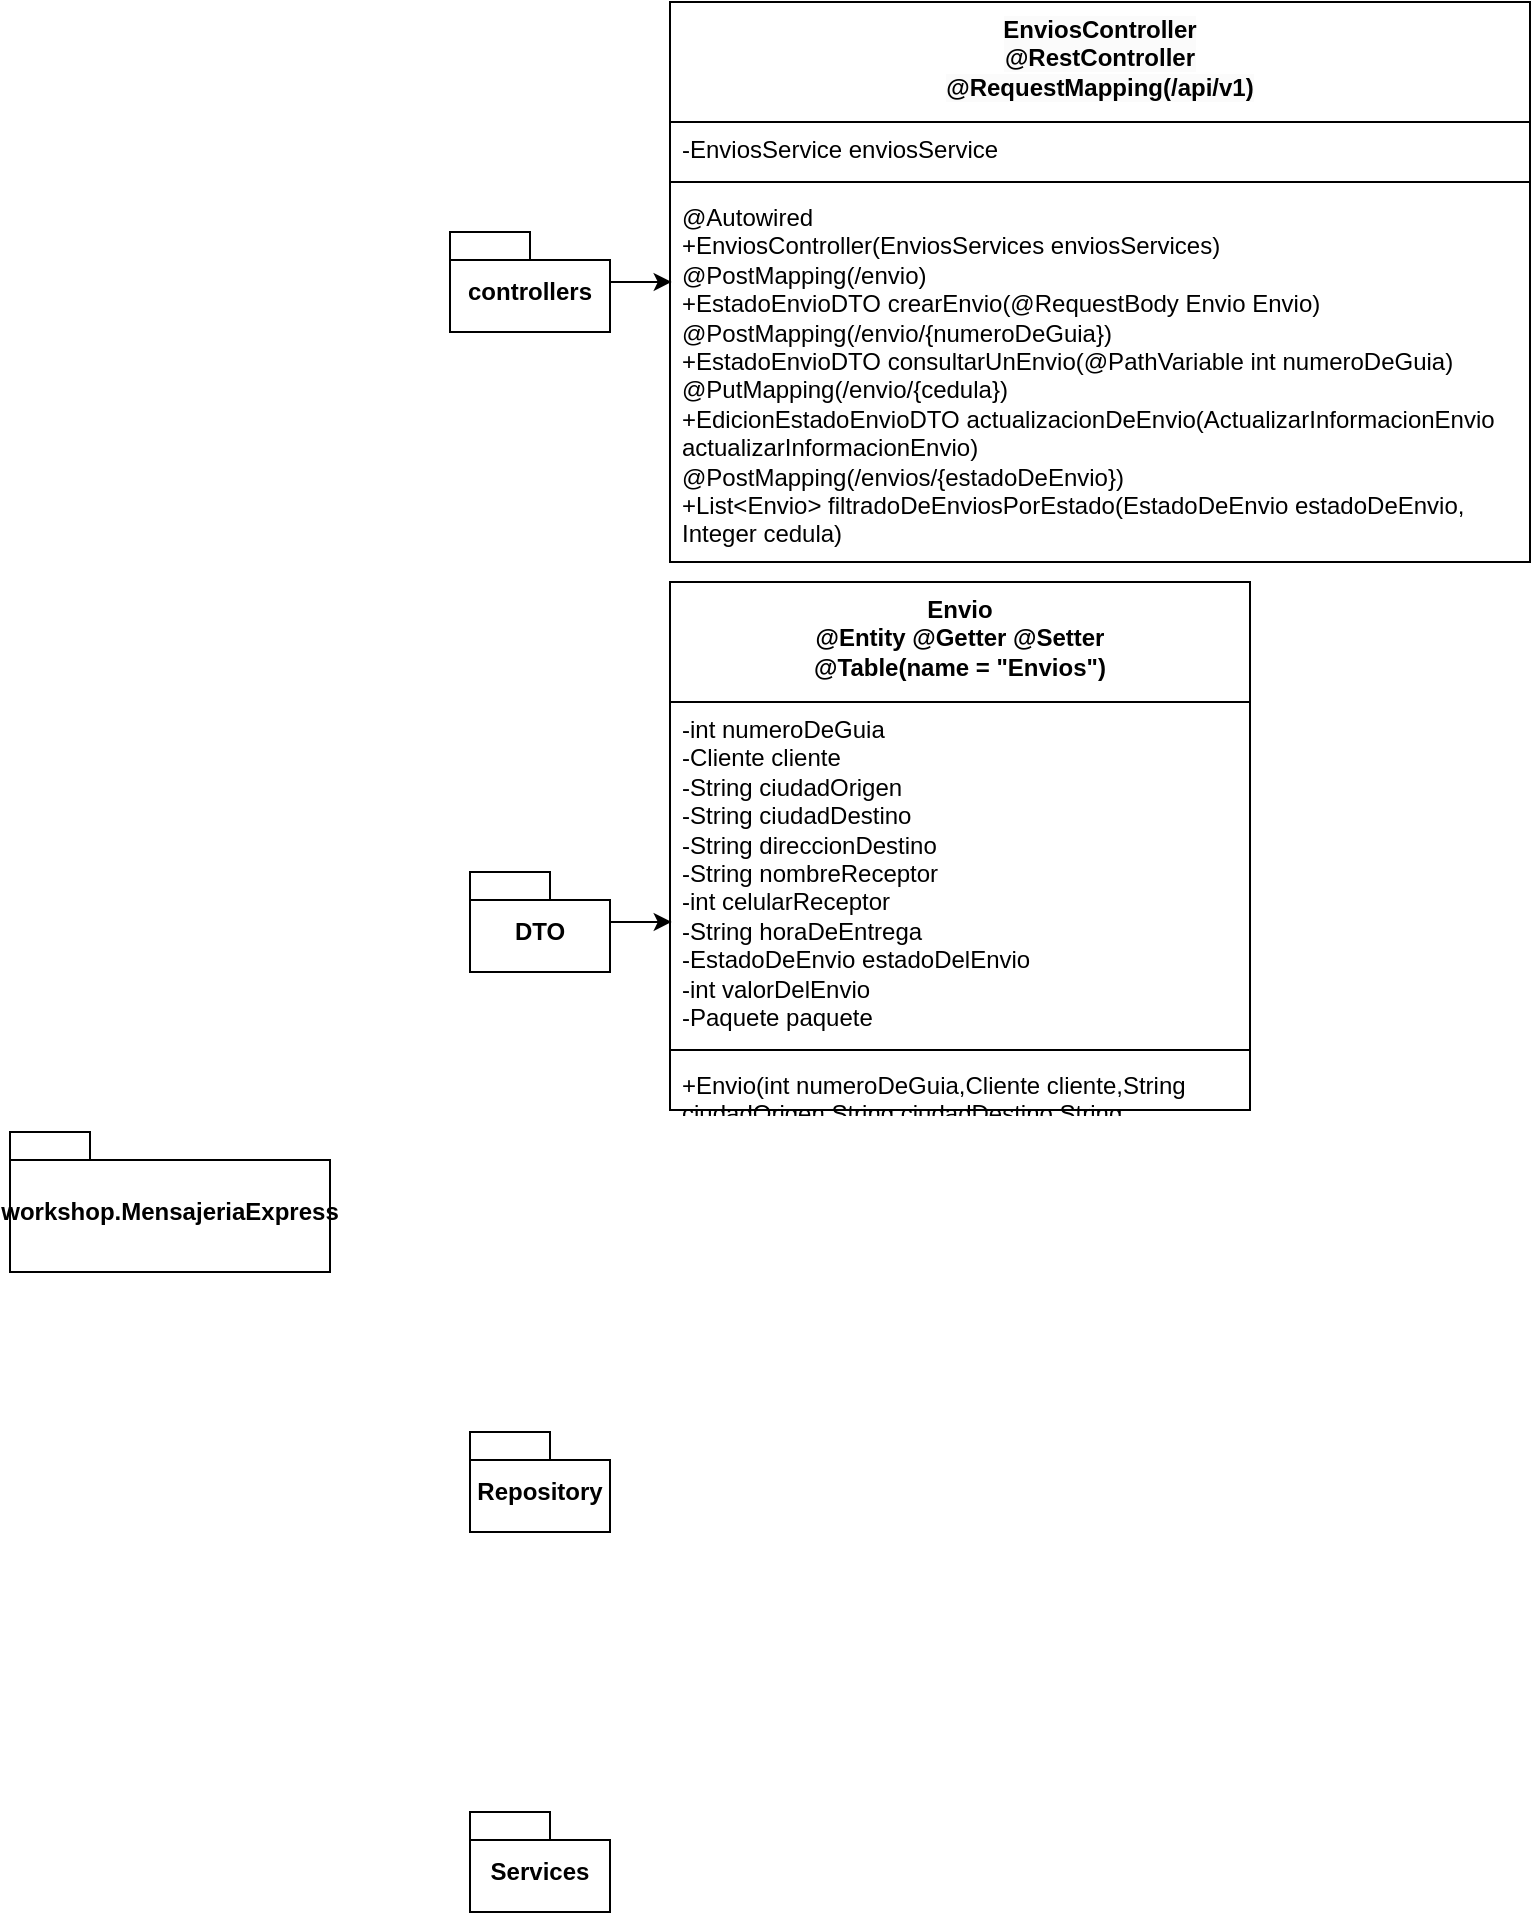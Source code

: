 <mxfile version="21.2.9" type="github">
  <diagram name="Página-1" id="pgV8BqA2NS5M2HsJzy0s">
    <mxGraphModel dx="2632" dy="2460" grid="1" gridSize="10" guides="1" tooltips="1" connect="1" arrows="1" fold="1" page="1" pageScale="1" pageWidth="827" pageHeight="1169" math="0" shadow="0">
      <root>
        <mxCell id="0" />
        <mxCell id="1" parent="0" />
        <mxCell id="asgHCUKytAaO8PrQ0lD8-1" value="workshop.MensajeriaExpress" style="shape=folder;fontStyle=1;spacingTop=10;tabWidth=40;tabHeight=14;tabPosition=left;html=1;whiteSpace=wrap;" parent="1" vertex="1">
          <mxGeometry x="-60" y="480" width="160" height="70" as="geometry" />
        </mxCell>
        <mxCell id="asgHCUKytAaO8PrQ0lD8-10" style="edgeStyle=orthogonalEdgeStyle;rounded=0;orthogonalLoop=1;jettySize=auto;html=1;entryX=0.002;entryY=0.247;entryDx=0;entryDy=0;entryPerimeter=0;" parent="1" source="asgHCUKytAaO8PrQ0lD8-2" target="asgHCUKytAaO8PrQ0lD8-9" edge="1">
          <mxGeometry relative="1" as="geometry">
            <mxPoint x="290" y="90" as="targetPoint" />
          </mxGeometry>
        </mxCell>
        <mxCell id="asgHCUKytAaO8PrQ0lD8-2" value="controllers" style="shape=folder;fontStyle=1;spacingTop=10;tabWidth=40;tabHeight=14;tabPosition=left;html=1;whiteSpace=wrap;" parent="1" vertex="1">
          <mxGeometry x="160" y="30" width="80" height="50" as="geometry" />
        </mxCell>
        <mxCell id="asgHCUKytAaO8PrQ0lD8-15" style="edgeStyle=orthogonalEdgeStyle;rounded=0;orthogonalLoop=1;jettySize=auto;html=1;entryX=0.003;entryY=0.647;entryDx=0;entryDy=0;entryPerimeter=0;" parent="1" source="asgHCUKytAaO8PrQ0lD8-3" target="asgHCUKytAaO8PrQ0lD8-12" edge="1">
          <mxGeometry relative="1" as="geometry" />
        </mxCell>
        <mxCell id="asgHCUKytAaO8PrQ0lD8-3" value="DTO" style="shape=folder;fontStyle=1;spacingTop=10;tabWidth=40;tabHeight=14;tabPosition=left;html=1;whiteSpace=wrap;" parent="1" vertex="1">
          <mxGeometry x="170" y="350" width="70" height="50" as="geometry" />
        </mxCell>
        <mxCell id="asgHCUKytAaO8PrQ0lD8-4" value="Repository" style="shape=folder;fontStyle=1;spacingTop=10;tabWidth=40;tabHeight=14;tabPosition=left;html=1;whiteSpace=wrap;" parent="1" vertex="1">
          <mxGeometry x="170" y="630" width="70" height="50" as="geometry" />
        </mxCell>
        <mxCell id="asgHCUKytAaO8PrQ0lD8-5" value="Services" style="shape=folder;fontStyle=1;spacingTop=10;tabWidth=40;tabHeight=14;tabPosition=left;html=1;whiteSpace=wrap;" parent="1" vertex="1">
          <mxGeometry x="170" y="820" width="70" height="50" as="geometry" />
        </mxCell>
        <mxCell id="asgHCUKytAaO8PrQ0lD8-6" value="&lt;span style=&quot;color: rgb(0, 0, 0); font-family: Helvetica; font-size: 12px; font-style: normal; font-variant-ligatures: normal; font-variant-caps: normal; font-weight: 700; letter-spacing: normal; orphans: 2; text-align: center; text-indent: 0px; text-transform: none; widows: 2; word-spacing: 0px; -webkit-text-stroke-width: 0px; background-color: rgb(251, 251, 251); text-decoration-thickness: initial; text-decoration-style: initial; text-decoration-color: initial; float: none; display: inline !important;&quot;&gt;EnviosController&lt;/span&gt;&lt;br style=&quot;border-color: var(--border-color); color: rgb(0, 0, 0); font-family: Helvetica; font-size: 12px; font-style: normal; font-variant-ligatures: normal; font-variant-caps: normal; font-weight: 700; letter-spacing: normal; orphans: 2; text-align: center; text-indent: 0px; text-transform: none; widows: 2; word-spacing: 0px; -webkit-text-stroke-width: 0px; background-color: rgb(251, 251, 251); text-decoration-thickness: initial; text-decoration-style: initial; text-decoration-color: initial;&quot;&gt;&lt;span style=&quot;color: rgb(0, 0, 0); font-family: Helvetica; font-size: 12px; font-style: normal; font-variant-ligatures: normal; font-variant-caps: normal; font-weight: 700; letter-spacing: normal; orphans: 2; text-align: center; text-indent: 0px; text-transform: none; widows: 2; word-spacing: 0px; -webkit-text-stroke-width: 0px; background-color: rgb(251, 251, 251); text-decoration-thickness: initial; text-decoration-style: initial; text-decoration-color: initial; float: none; display: inline !important;&quot;&gt;@RestController&lt;/span&gt;&lt;br style=&quot;border-color: var(--border-color); color: rgb(0, 0, 0); font-family: Helvetica; font-size: 12px; font-style: normal; font-variant-ligatures: normal; font-variant-caps: normal; font-weight: 700; letter-spacing: normal; orphans: 2; text-align: center; text-indent: 0px; text-transform: none; widows: 2; word-spacing: 0px; -webkit-text-stroke-width: 0px; background-color: rgb(251, 251, 251); text-decoration-thickness: initial; text-decoration-style: initial; text-decoration-color: initial;&quot;&gt;&lt;span style=&quot;color: rgb(0, 0, 0); font-family: Helvetica; font-size: 12px; font-style: normal; font-variant-ligatures: normal; font-variant-caps: normal; font-weight: 700; letter-spacing: normal; orphans: 2; text-align: center; text-indent: 0px; text-transform: none; widows: 2; word-spacing: 0px; -webkit-text-stroke-width: 0px; background-color: rgb(251, 251, 251); text-decoration-thickness: initial; text-decoration-style: initial; text-decoration-color: initial; float: none; display: inline !important;&quot;&gt;@RequestMapping(/api/v1)&lt;/span&gt;&lt;br&gt;" style="swimlane;fontStyle=1;align=center;verticalAlign=top;childLayout=stackLayout;horizontal=1;startSize=60;horizontalStack=0;resizeParent=1;resizeParentMax=0;resizeLast=0;collapsible=1;marginBottom=0;whiteSpace=wrap;html=1;" parent="1" vertex="1">
          <mxGeometry x="270" y="-85" width="430" height="280" as="geometry">
            <mxRectangle x="330" y="60" width="190" height="60" as="alternateBounds" />
          </mxGeometry>
        </mxCell>
        <mxCell id="asgHCUKytAaO8PrQ0lD8-7" value="-EnviosService enviosService" style="text;strokeColor=none;fillColor=none;align=left;verticalAlign=top;spacingLeft=4;spacingRight=4;overflow=hidden;rotatable=0;points=[[0,0.5],[1,0.5]];portConstraint=eastwest;whiteSpace=wrap;html=1;" parent="asgHCUKytAaO8PrQ0lD8-6" vertex="1">
          <mxGeometry y="60" width="430" height="26" as="geometry" />
        </mxCell>
        <mxCell id="asgHCUKytAaO8PrQ0lD8-8" value="" style="line;strokeWidth=1;fillColor=none;align=left;verticalAlign=middle;spacingTop=-1;spacingLeft=3;spacingRight=3;rotatable=0;labelPosition=right;points=[];portConstraint=eastwest;strokeColor=inherit;" parent="asgHCUKytAaO8PrQ0lD8-6" vertex="1">
          <mxGeometry y="86" width="430" height="8" as="geometry" />
        </mxCell>
        <mxCell id="asgHCUKytAaO8PrQ0lD8-9" value="@Autowired&lt;br&gt;+EnviosController(EnviosServices enviosServices)&lt;br&gt;@PostMapping(/envio)&lt;br&gt;+EstadoEnvioDTO crearEnvio(@RequestBody Envio Envio)&lt;br&gt;@PostMapping(/envio/{numeroDeGuia})&lt;br&gt;+EstadoEnvioDTO consultarUnEnvio(@PathVariable int numeroDeGuia)&lt;br&gt;@PutMapping(/envio/{cedula})&lt;br&gt;+EdicionEstadoEnvioDTO actualizacionDeEnvio(ActualizarInformacionEnvio actualizarInformacionEnvio)&lt;br&gt;@PostMapping(/envios/{estadoDeEnvio})&lt;br&gt;+List&amp;lt;Envio&amp;gt; filtradoDeEnviosPorEstado(EstadoDeEnvio estadoDeEnvio, Integer cedula)&lt;br&gt;" style="text;strokeColor=none;fillColor=none;align=left;verticalAlign=top;spacingLeft=4;spacingRight=4;overflow=hidden;rotatable=0;points=[[0,0.5],[1,0.5]];portConstraint=eastwest;whiteSpace=wrap;html=1;" parent="asgHCUKytAaO8PrQ0lD8-6" vertex="1">
          <mxGeometry y="94" width="430" height="186" as="geometry" />
        </mxCell>
        <mxCell id="asgHCUKytAaO8PrQ0lD8-11" value="Envio&lt;br&gt;@Entity @Getter @Setter&lt;br&gt;@Table(name = &quot;Envios&quot;)" style="swimlane;fontStyle=1;align=center;verticalAlign=top;childLayout=stackLayout;horizontal=1;startSize=60;horizontalStack=0;resizeParent=1;resizeParentMax=0;resizeLast=0;collapsible=1;marginBottom=0;whiteSpace=wrap;html=1;" parent="1" vertex="1">
          <mxGeometry x="270" y="205" width="290" height="264" as="geometry" />
        </mxCell>
        <mxCell id="asgHCUKytAaO8PrQ0lD8-12" value="-int numeroDeGuia&lt;br&gt;-Cliente cliente&lt;br&gt;-String ciudadOrigen&lt;br&gt;-String ciudadDestino&lt;br&gt;-String direccionDestino&lt;br&gt;-String nombreReceptor&lt;br&gt;-int celularReceptor&lt;br&gt;-String horaDeEntrega&lt;br&gt;-EstadoDeEnvio estadoDelEnvio&lt;br&gt;-int valorDelEnvio&lt;br&gt;-Paquete paquete" style="text;strokeColor=none;fillColor=none;align=left;verticalAlign=top;spacingLeft=4;spacingRight=4;overflow=hidden;rotatable=0;points=[[0,0.5],[1,0.5]];portConstraint=eastwest;whiteSpace=wrap;html=1;" parent="asgHCUKytAaO8PrQ0lD8-11" vertex="1">
          <mxGeometry y="60" width="290" height="170" as="geometry" />
        </mxCell>
        <mxCell id="asgHCUKytAaO8PrQ0lD8-13" value="" style="line;strokeWidth=1;fillColor=none;align=left;verticalAlign=middle;spacingTop=-1;spacingLeft=3;spacingRight=3;rotatable=0;labelPosition=right;points=[];portConstraint=eastwest;strokeColor=inherit;" parent="asgHCUKytAaO8PrQ0lD8-11" vertex="1">
          <mxGeometry y="230" width="290" height="8" as="geometry" />
        </mxCell>
        <mxCell id="asgHCUKytAaO8PrQ0lD8-14" value="+Envio(int numeroDeGuia,Cliente cliente,String ciudadOrigen,String ciudadDestino,String direccionDestino,String nombreReceptor,int celularReceptor,String horaDeEntrega,EstadoDeEnvio estadoDelEnvio,int valorDelEnvio,Paquete paquete)" style="text;strokeColor=none;fillColor=none;align=left;verticalAlign=top;spacingLeft=4;spacingRight=4;overflow=hidden;rotatable=0;points=[[0,0.5],[1,0.5]];portConstraint=eastwest;whiteSpace=wrap;html=1;" parent="asgHCUKytAaO8PrQ0lD8-11" vertex="1">
          <mxGeometry y="238" width="290" height="26" as="geometry" />
        </mxCell>
      </root>
    </mxGraphModel>
  </diagram>
</mxfile>
